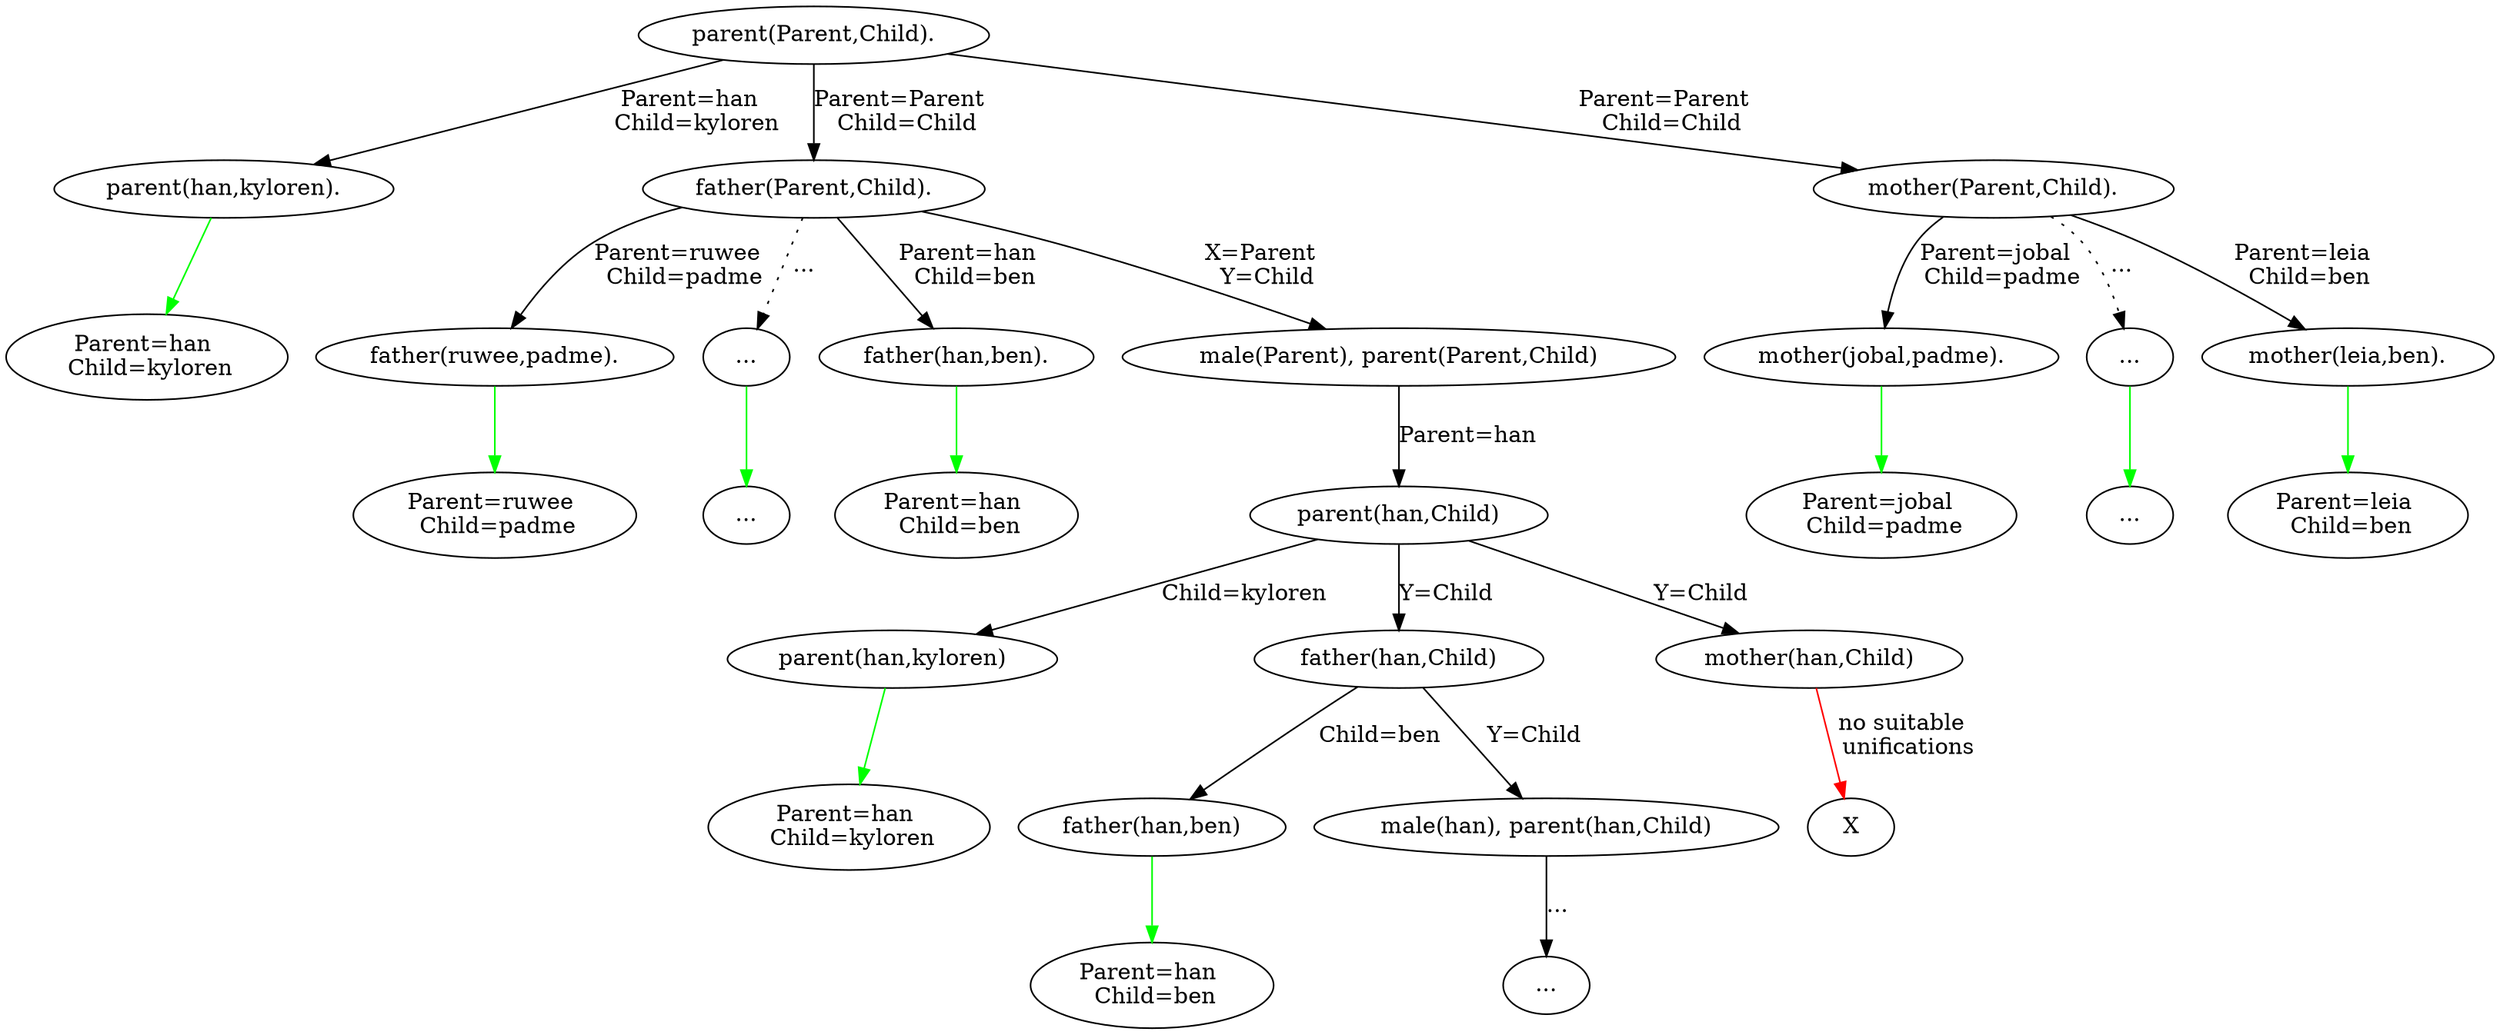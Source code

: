 digraph{
    ranksep=.4;
    rankdir="TB";

    r [label="parent(Parent,Child)."];
    r0 [label="parent(han,kyloren)."];
    r01 [label="Parent=han \n Child=kyloren"];
    r1 [label="father(Parent,Child)."];
    r2 [label="mother(Parent,Child)."];
    r11 [label="father(ruwee,padme)."];
    r111 [label="Parent=ruwee \n Child=padme"];
    r12 [label="..."];
    r121 [label="..."];
    r13 [label="father(han,ben)."];
    r131 [label="Parent=han \n Child=ben"];
    r14 [label="male(Parent), parent(Parent,Child)"];
    r21 [label="mother(jobal,padme)."]; 
    r211 [label="Parent=jobal \n Child=padme"]; 
    r22 [label="..."];
    r221 [label="..."];
    r23 [label="mother(leia,ben)."];
    r231 [label="Parent=leia \n Child=ben"];
    r141 [label="parent(han,Child)"];
    r1411 [label="parent(han,kyloren)"];
    r14111 [label="Parent=han \n Child=kyloren"];
    r1412 [label="father(han,Child)"];
    r1413 [label="mother(han,Child)"];
    r14121 [label="father(han,ben)"];
    r141211 [label="Parent=han \n Child=ben"];
    r14122 [label="male(han), parent(han,Child)"];
    r14131 [label="X"];
    r141221 [label="..."]
    r -> r0 [label = "Parent=han \n Child=kyloren"]
    r -> r1 [label = "Parent=Parent \n Child=Child"]
    r -> r2 [label = "Parent=Parent \n Child=Child"]
    r1 -> r11 [label = "Parent=ruwee \n Child=padme"]
    r1 -> r12 [label = "...", style = "dotted"]
    r1 -> r13 [label = "Parent=han \n Child=ben"]
    r1 -> r14 [label = "X=Parent \n Y=Child"]
    r2 -> r21 [label = "Parent=jobal \n Child=padme"]
    r2 -> r22 [label = "...", style = "dotted"]
    r2 -> r23 [label = "Parent=leia \n Child=ben"]
    r14 -> r141 [label = "Parent=han"]
    r141 -> r1411 [label = "Child=kyloren"]
    r141 -> r1412 [label = "Y=Child"]
    r141 -> r1413 [label = "Y=Child"]
    r1413 -> r14131 [label = "no suitable \n unifications", color="red"]
    r11 -> r111 [color = "green"]
    r13 -> r131 [color = "green"]
    r12 -> r121 [color = "green"]
    r1411 -> r14111 [color = "green"]
    r1412 -> r14121 [label = "Child=ben"]
    r1412 -> r14122 [label = "Y=Child"]
    r14121 -> r141211 [color = "green"]
    r14122 -> r141221 [label = "..."]
    r21 -> r211 [color = "green"]
    r22 -> r221 [color = "green"]
    r23 -> r231 [color = "green"]
    r0 -> r01 [color = "green"]
}